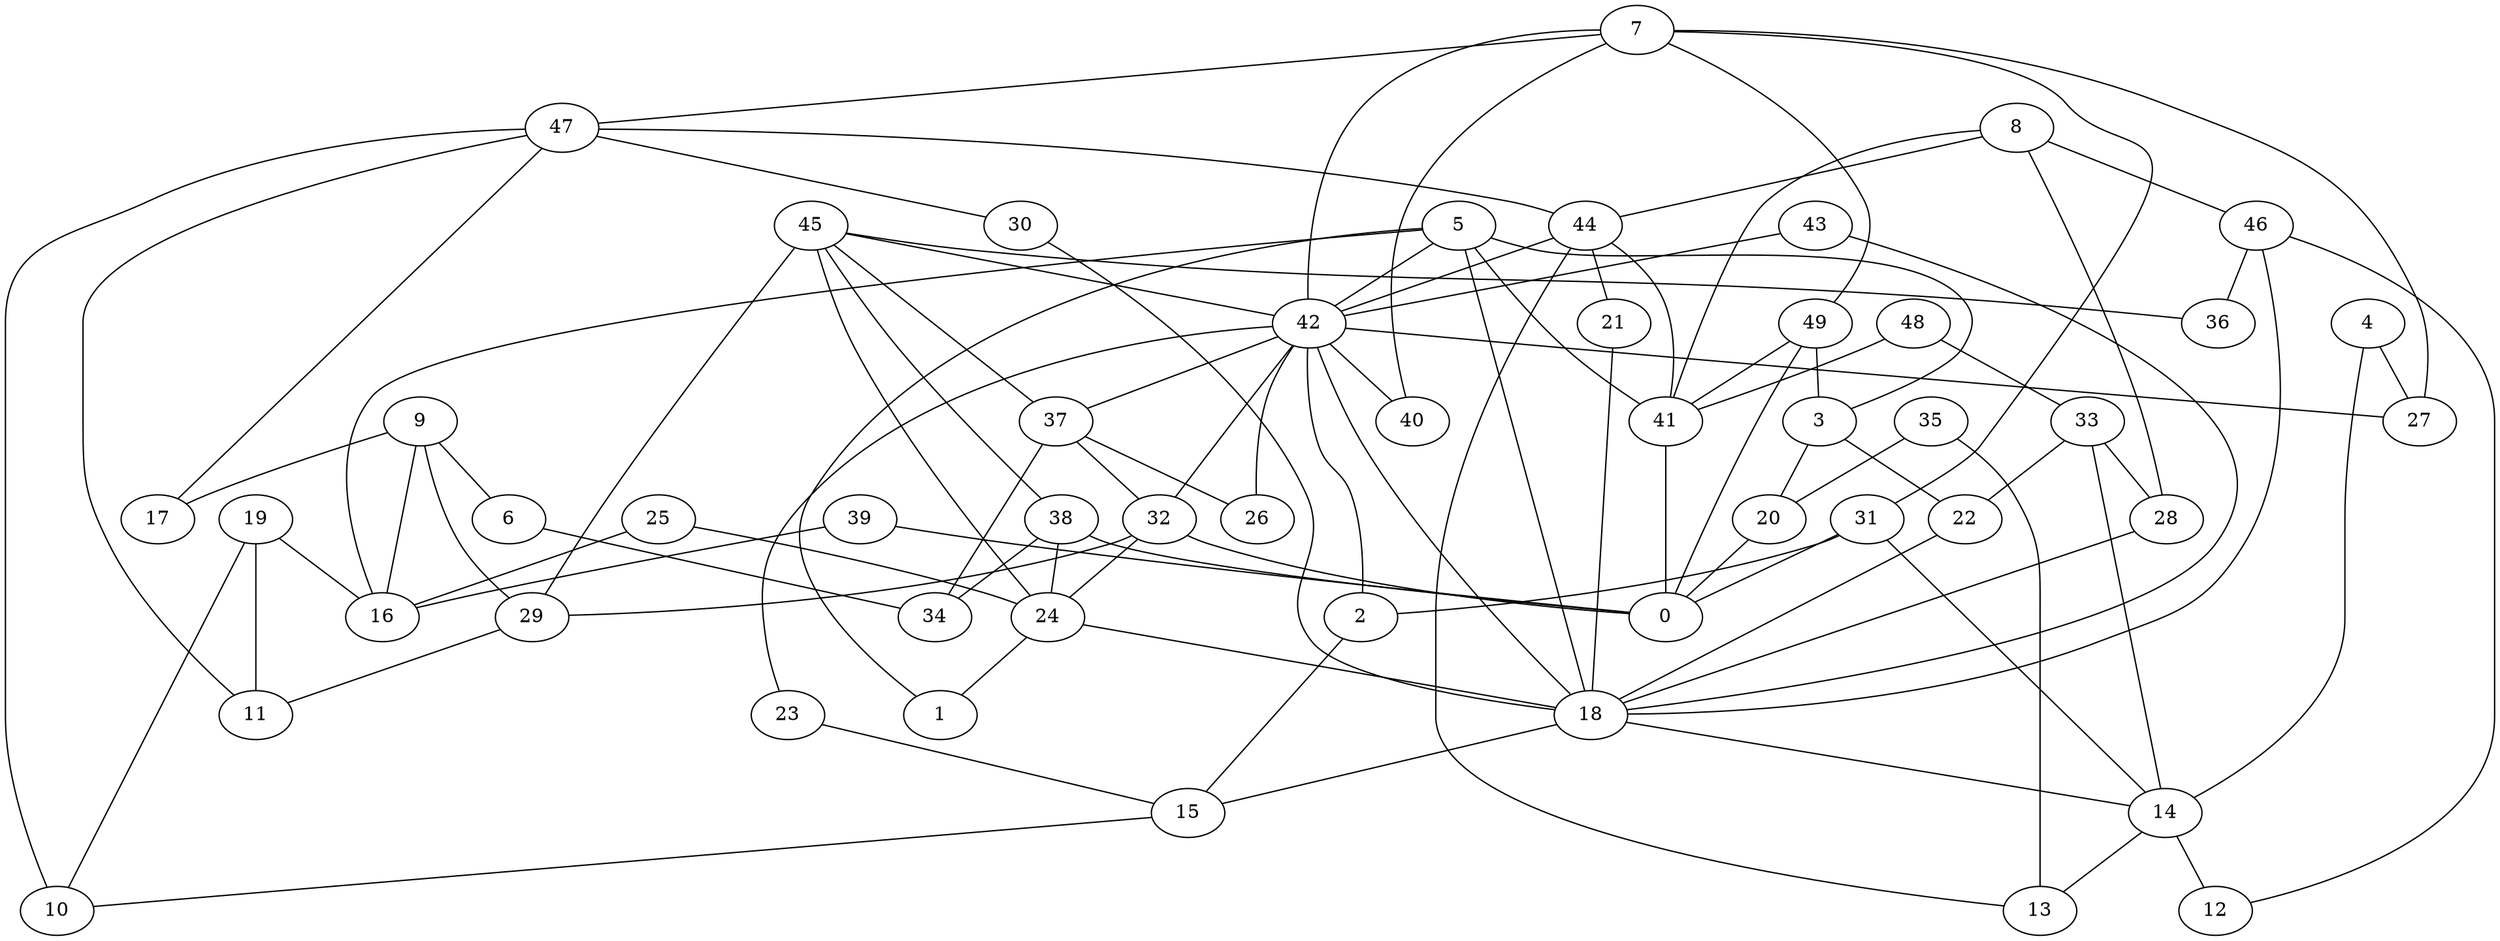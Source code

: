 digraph GG_graph {

subgraph G_graph {
edge [color = black]
"29" -> "11" [dir = none]
"15" -> "10" [dir = none]
"8" -> "28" [dir = none]
"8" -> "41" [dir = none]
"8" -> "46" [dir = none]
"8" -> "44" [dir = none]
"44" -> "21" [dir = none]
"44" -> "13" [dir = none]
"44" -> "41" [dir = none]
"44" -> "42" [dir = none]
"47" -> "17" [dir = none]
"47" -> "30" [dir = none]
"47" -> "44" [dir = none]
"47" -> "10" [dir = none]
"47" -> "11" [dir = none]
"32" -> "24" [dir = none]
"32" -> "0" [dir = none]
"32" -> "29" [dir = none]
"20" -> "0" [dir = none]
"21" -> "18" [dir = none]
"23" -> "15" [dir = none]
"35" -> "13" [dir = none]
"35" -> "20" [dir = none]
"38" -> "24" [dir = none]
"38" -> "0" [dir = none]
"38" -> "34" [dir = none]
"9" -> "29" [dir = none]
"9" -> "16" [dir = none]
"9" -> "17" [dir = none]
"9" -> "6" [dir = none]
"22" -> "18" [dir = none]
"37" -> "34" [dir = none]
"37" -> "32" [dir = none]
"37" -> "26" [dir = none]
"39" -> "0" [dir = none]
"39" -> "16" [dir = none]
"18" -> "15" [dir = none]
"18" -> "14" [dir = none]
"48" -> "41" [dir = none]
"48" -> "33" [dir = none]
"6" -> "34" [dir = none]
"30" -> "18" [dir = none]
"3" -> "22" [dir = none]
"3" -> "20" [dir = none]
"45" -> "29" [dir = none]
"45" -> "38" [dir = none]
"45" -> "42" [dir = none]
"45" -> "24" [dir = none]
"45" -> "37" [dir = none]
"45" -> "36" [dir = none]
"19" -> "16" [dir = none]
"19" -> "10" [dir = none]
"19" -> "11" [dir = none]
"41" -> "0" [dir = none]
"28" -> "18" [dir = none]
"46" -> "36" [dir = none]
"46" -> "12" [dir = none]
"46" -> "18" [dir = none]
"7" -> "40" [dir = none]
"7" -> "47" [dir = none]
"7" -> "49" [dir = none]
"7" -> "42" [dir = none]
"7" -> "27" [dir = none]
"7" -> "31" [dir = none]
"42" -> "37" [dir = none]
"42" -> "18" [dir = none]
"42" -> "32" [dir = none]
"42" -> "2" [dir = none]
"42" -> "26" [dir = none]
"42" -> "27" [dir = none]
"42" -> "23" [dir = none]
"42" -> "40" [dir = none]
"49" -> "0" [dir = none]
"49" -> "3" [dir = none]
"49" -> "41" [dir = none]
"25" -> "24" [dir = none]
"25" -> "16" [dir = none]
"2" -> "15" [dir = none]
"14" -> "13" [dir = none]
"14" -> "12" [dir = none]
"24" -> "1" [dir = none]
"24" -> "18" [dir = none]
"33" -> "14" [dir = none]
"33" -> "28" [dir = none]
"33" -> "22" [dir = none]
"43" -> "18" [dir = none]
"43" -> "42" [dir = none]
"5" -> "41" [dir = none]
"5" -> "18" [dir = none]
"5" -> "3" [dir = none]
"5" -> "1" [dir = none]
"5" -> "42" [dir = none]
"5" -> "16" [dir = none]
"4" -> "14" [dir = none]
"4" -> "27" [dir = none]
"31" -> "14" [dir = none]
"31" -> "0" [dir = none]
"31" -> "2" [dir = none]
}

}
